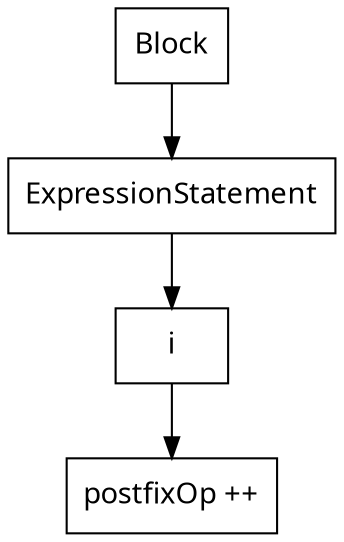 digraph G_10 {
  node [
    shape = rect;
    fontname = "Handlee";
  ]
  edge [
    fontname = "Handlee";
  ]
  bgcolor = transparent;
  fontname = "Handlee";
  compound = true;
  s_124 [
    class = "block";
    label = "Block";
    fillcolor = white;
    style = filled;
  ];
  s_125 [
    class = "expressionStatement";
    label = "ExpressionStatement";
    fillcolor = white;
    style = filled;
  ];
  s_125_2 [
    class = "postfixExpression";
    label = "postfixOp ++";
    fillcolor = white;
    style = filled;
  ];
  s_125_3 [
    class = "simpleName";
    label = "i";
    fillcolor = white;
    style = filled;
  ];
  s_124 -> s_125;
  s_125 -> s_125_3;
  s_125_3 -> s_125_2;

}

